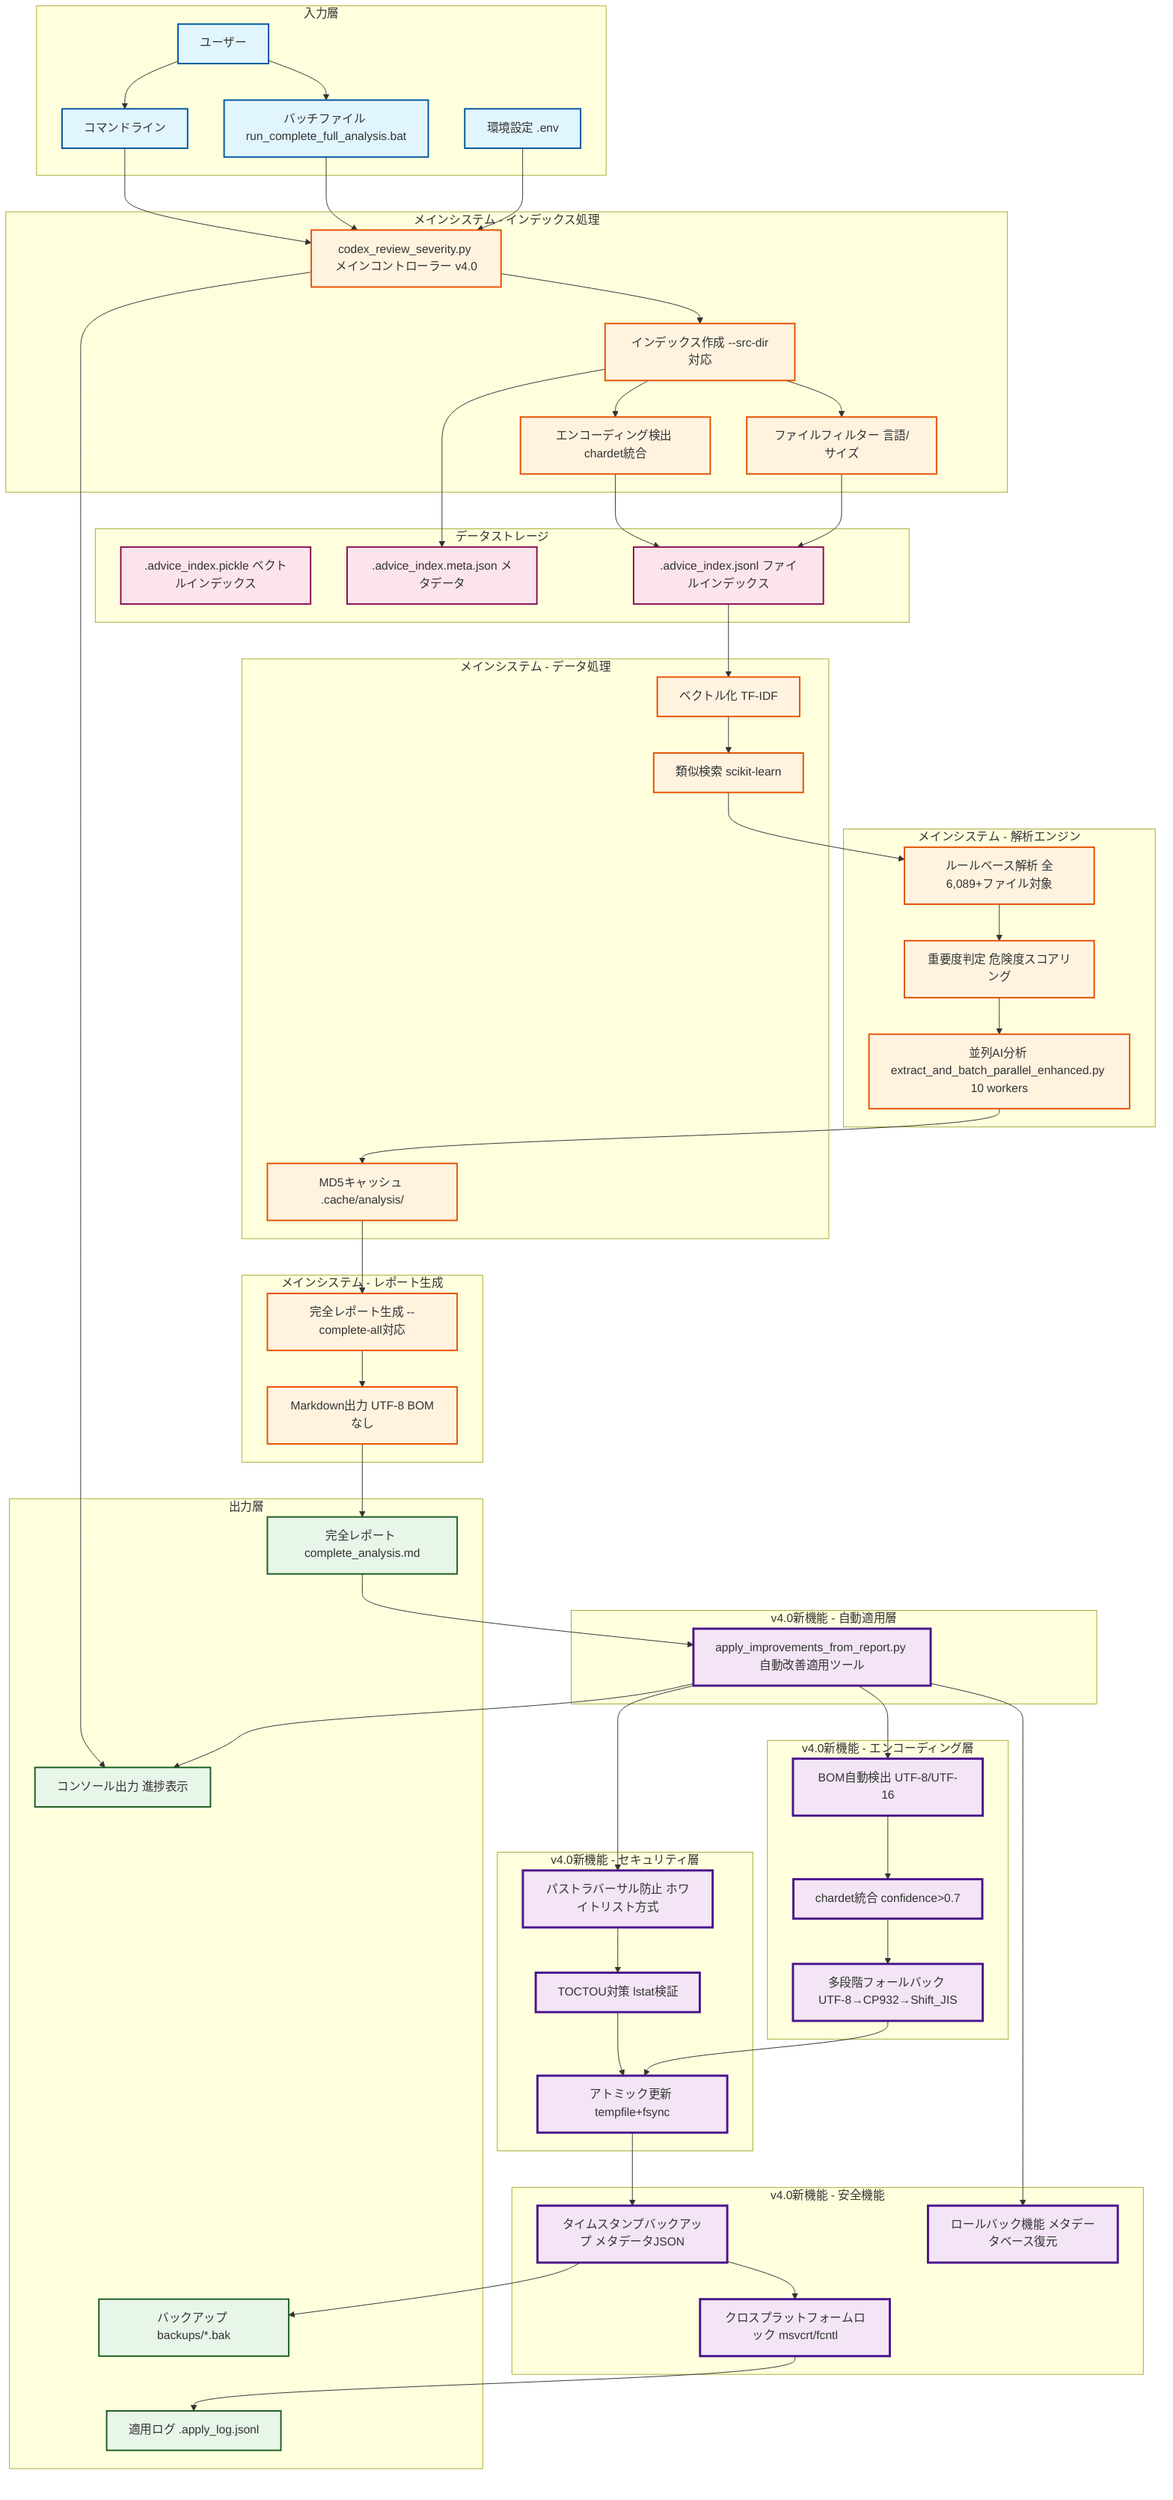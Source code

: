 graph TB
    %% コードレビューシステム アーキテクチャ図 v4.0.0

    subgraph input["入力層"]
        USER[ユーザー]
        CLI[コマンドライン]
        ENV["環境設定 .env"]
        BATCH_SCRIPT["バッチファイル run_complete_full_analysis.bat"]
    end

    subgraph main["メインシステム - インデックス処理"]
        MAIN["codex_review_severity.py メインコントローラー v4.0"]
        INDEX["インデックス作成 --src-dir対応"]
        ENCODE["エンコーディング検出 chardet統合"]
        FILTER["ファイルフィルター 言語/サイズ"]
    end

    subgraph analysis["メインシステム - 解析エンジン"]
        RULES["ルールベース解析 全6,089+ファイル対象"]
        SEVERITY["重要度判定 危険度スコアリング"]
        PARALLEL["並列AI分析 extract_and_batch_parallel_enhanced.py 10 workers"]
    end

    subgraph dataproc["メインシステム - データ処理"]
        VECTOR["ベクトル化 TF-IDF"]
        SEARCH["類似検索 scikit-learn"]
        CACHE["MD5キャッシュ .cache/analysis/"]
    end

    subgraph reportgen["メインシステム - レポート生成"]
        COMPLETE["完全レポート生成 --complete-all対応"]
        MARKDOWN["Markdown出力 UTF-8 BOMなし"]
    end

    subgraph v4apply["v4.0新機能 - 自動適用層"]
        APPLY_TOOL["apply_improvements_from_report.py 自動改善適用ツール"]
    end

    subgraph v4security["v4.0新機能 - セキュリティ層"]
        PATH_VAL["パストラバーサル防止 ホワイトリスト方式"]
        TOCTOU["TOCTOU対策 lstat検証"]
        ATOMIC["アトミック更新 tempfile+fsync"]
    end

    subgraph v4encoding["v4.0新機能 - エンコーディング層"]
        BOM_DETECT["BOM自動検出 UTF-8/UTF-16"]
        CHARDET["chardet統合 confidence>0.7"]
        FALLBACK["多段階フォールバック UTF-8→CP932→Shift_JIS"]
    end

    subgraph v4safe["v4.0新機能 - 安全機能"]
        BACKUP["タイムスタンプバックアップ メタデータJSON"]
        ROLLBACK["ロールバック機能 メタデータベース復元"]
        FILELOCK["クロスプラットフォームロック msvcrt/fcntl"]
    end

    subgraph output["出力層"]
        REPORT_COMPLETE["完全レポート complete_analysis.md"]
        REPORT_APPLIED["適用ログ .apply_log.jsonl"]
        BACKUPS["バックアップ backups/*.bak"]
        CONSOLE["コンソール出力 進捗表示"]
    end

    subgraph storage["データストレージ"]
        PICKLE[".advice_index.pickle ベクトルインデックス"]
        META[".advice_index.meta.json メタデータ"]
        JSONL[".advice_index.jsonl ファイルインデックス"]
    end

    %% 接続関係 - メイン処理
    USER --> CLI
    USER --> BATCH_SCRIPT
    CLI --> MAIN
    BATCH_SCRIPT --> MAIN
    ENV --> MAIN

    MAIN --> INDEX
    INDEX --> ENCODE
    INDEX --> FILTER
    ENCODE --> JSONL
    FILTER --> JSONL
    INDEX --> META

    JSONL --> VECTOR
    VECTOR --> SEARCH
    SEARCH --> RULES
    RULES --> SEVERITY

    SEVERITY --> PARALLEL
    PARALLEL --> CACHE
    CACHE --> COMPLETE
    COMPLETE --> MARKDOWN
    MARKDOWN --> REPORT_COMPLETE

    %% 接続関係 - v4.0自動適用
    REPORT_COMPLETE --> APPLY_TOOL
    APPLY_TOOL --> PATH_VAL
    APPLY_TOOL --> BOM_DETECT
    PATH_VAL --> TOCTOU
    TOCTOU --> ATOMIC
    BOM_DETECT --> CHARDET
    CHARDET --> FALLBACK
    FALLBACK --> ATOMIC
    ATOMIC --> BACKUP
    BACKUP --> FILELOCK
    FILELOCK --> REPORT_APPLIED
    BACKUP --> BACKUPS
    APPLY_TOOL --> ROLLBACK

    MAIN --> CONSOLE
    APPLY_TOOL --> CONSOLE

    %% スタイル
    classDef inputStyle fill:#e1f5fe,stroke:#01579b,stroke-width:2px
    classDef processStyle fill:#fff3e0,stroke:#e65100,stroke-width:2px
    classDef outputStyle fill:#e8f5e9,stroke:#1b5e20,stroke-width:2px
    classDef storageStyle fill:#fce4ec,stroke:#880e4f,stroke-width:2px
    classDef v4newStyle fill:#f3e5f5,stroke:#4a148c,stroke-width:3px

    class USER,CLI,ENV,BATCH_SCRIPT inputStyle
    class MAIN,INDEX,ENCODE,FILTER,RULES,SEVERITY,PARALLEL,VECTOR,SEARCH,CACHE,COMPLETE,MARKDOWN processStyle
    class REPORT_COMPLETE,REPORT_APPLIED,BACKUPS,CONSOLE outputStyle
    class PICKLE,META,JSONL storageStyle
    class APPLY_TOOL,PATH_VAL,TOCTOU,ATOMIC,BOM_DETECT,CHARDET,FALLBACK,BACKUP,ROLLBACK,FILELOCK v4newStyle